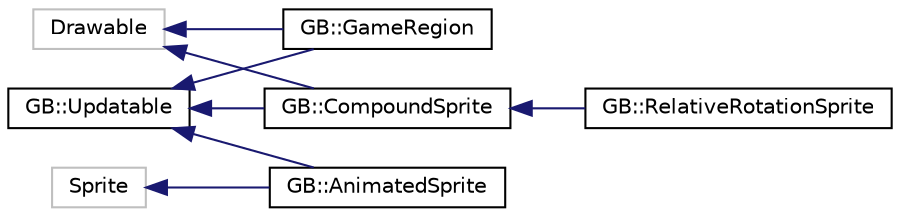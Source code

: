 digraph "Graphical Class Hierarchy"
{
  edge [fontname="Helvetica",fontsize="10",labelfontname="Helvetica",labelfontsize="10"];
  node [fontname="Helvetica",fontsize="10",shape=record];
  rankdir="LR";
  Node17 [label="Drawable",height=0.2,width=0.4,color="grey75", fillcolor="white", style="filled"];
  Node17 -> Node2 [dir="back",color="midnightblue",fontsize="10",style="solid",fontname="Helvetica"];
  Node2 [label="GB::CompoundSprite",height=0.2,width=0.4,color="black", fillcolor="white", style="filled",URL="$class_g_b_1_1_compound_sprite.html",tooltip="Controls several sprites and animated sprites as one logical unit. "];
  Node2 -> Node3 [dir="back",color="midnightblue",fontsize="10",style="solid",fontname="Helvetica"];
  Node3 [label="GB::RelativeRotationSprite",height=0.2,width=0.4,color="black", fillcolor="white", style="filled",URL="$class_g_b_1_1_relative_rotation_sprite.html",tooltip="Special type of CompoundSprite which controls rotation of each component Sprite for the user..."];
  Node17 -> Node4 [dir="back",color="midnightblue",fontsize="10",style="solid",fontname="Helvetica"];
  Node4 [label="GB::GameRegion",height=0.2,width=0.4,color="black", fillcolor="white", style="filled",URL="$class_g_b_1_1_game_region.html",tooltip="Base class meant to be inherited. Controls game logic and actors for a specific time or space in game..."];
  Node5 [label="Sprite",height=0.2,width=0.4,color="grey75", fillcolor="white", style="filled"];
  Node5 -> Node1 [dir="back",color="midnightblue",fontsize="10",style="solid",fontname="Helvetica"];
  Node1 [label="GB::AnimatedSprite",height=0.2,width=0.4,color="black", fillcolor="white", style="filled",URL="$class_g_b_1_1_animated_sprite.html",tooltip="Sprite with the ability to display several animation states. "];
  Node0 [label="GB::Updatable",height=0.2,width=0.4,color="black", fillcolor="white", style="filled",URL="$class_g_b_1_1_updatable.html",tooltip="Abstract class meant to be inherited. Class that is capable of being updated. "];
  Node0 -> Node1 [dir="back",color="midnightblue",fontsize="10",style="solid",fontname="Helvetica"];
  Node0 -> Node2 [dir="back",color="midnightblue",fontsize="10",style="solid",fontname="Helvetica"];
  Node0 -> Node4 [dir="back",color="midnightblue",fontsize="10",style="solid",fontname="Helvetica"];
}
